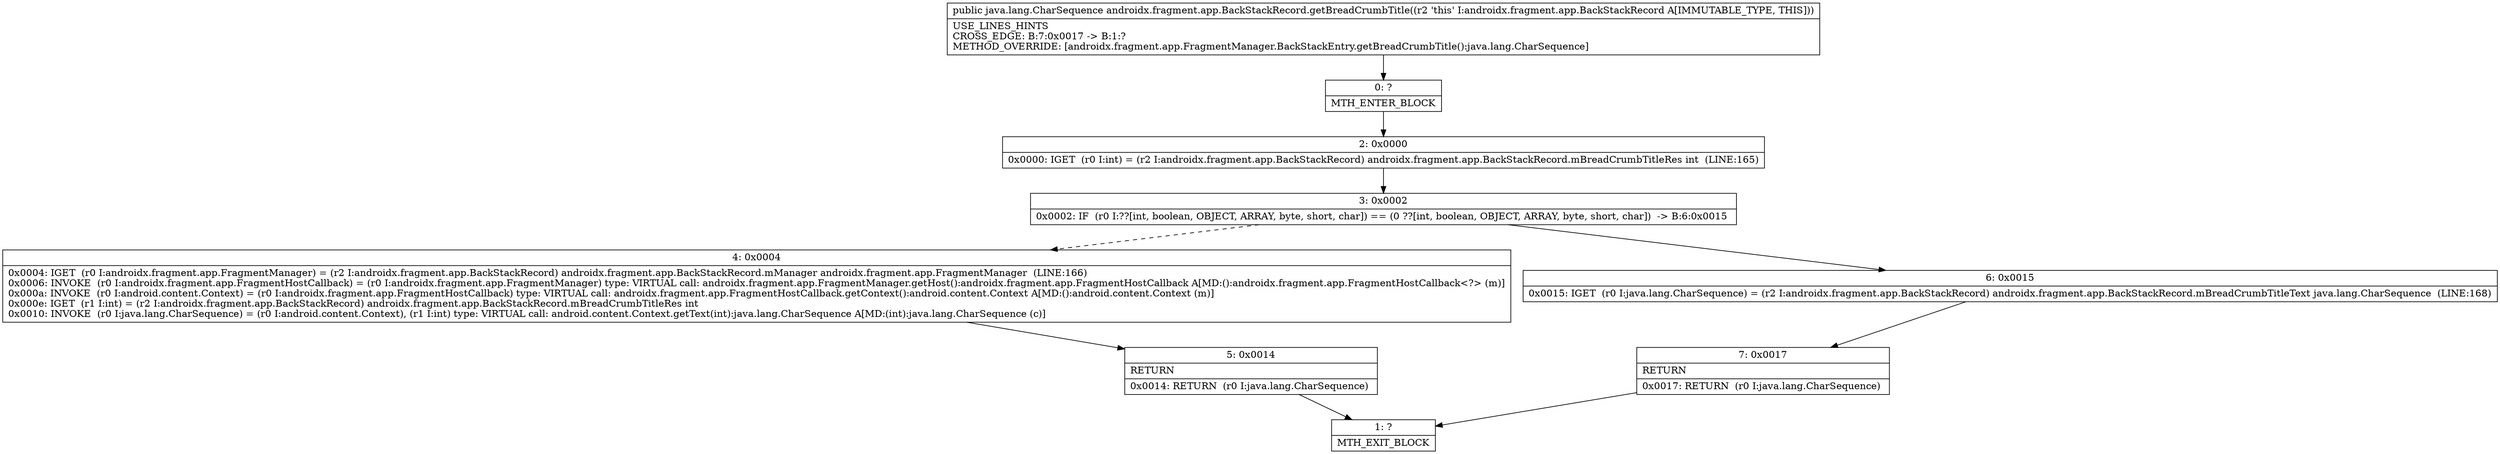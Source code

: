 digraph "CFG forandroidx.fragment.app.BackStackRecord.getBreadCrumbTitle()Ljava\/lang\/CharSequence;" {
Node_0 [shape=record,label="{0\:\ ?|MTH_ENTER_BLOCK\l}"];
Node_2 [shape=record,label="{2\:\ 0x0000|0x0000: IGET  (r0 I:int) = (r2 I:androidx.fragment.app.BackStackRecord) androidx.fragment.app.BackStackRecord.mBreadCrumbTitleRes int  (LINE:165)\l}"];
Node_3 [shape=record,label="{3\:\ 0x0002|0x0002: IF  (r0 I:??[int, boolean, OBJECT, ARRAY, byte, short, char]) == (0 ??[int, boolean, OBJECT, ARRAY, byte, short, char])  \-\> B:6:0x0015 \l}"];
Node_4 [shape=record,label="{4\:\ 0x0004|0x0004: IGET  (r0 I:androidx.fragment.app.FragmentManager) = (r2 I:androidx.fragment.app.BackStackRecord) androidx.fragment.app.BackStackRecord.mManager androidx.fragment.app.FragmentManager  (LINE:166)\l0x0006: INVOKE  (r0 I:androidx.fragment.app.FragmentHostCallback) = (r0 I:androidx.fragment.app.FragmentManager) type: VIRTUAL call: androidx.fragment.app.FragmentManager.getHost():androidx.fragment.app.FragmentHostCallback A[MD:():androidx.fragment.app.FragmentHostCallback\<?\> (m)]\l0x000a: INVOKE  (r0 I:android.content.Context) = (r0 I:androidx.fragment.app.FragmentHostCallback) type: VIRTUAL call: androidx.fragment.app.FragmentHostCallback.getContext():android.content.Context A[MD:():android.content.Context (m)]\l0x000e: IGET  (r1 I:int) = (r2 I:androidx.fragment.app.BackStackRecord) androidx.fragment.app.BackStackRecord.mBreadCrumbTitleRes int \l0x0010: INVOKE  (r0 I:java.lang.CharSequence) = (r0 I:android.content.Context), (r1 I:int) type: VIRTUAL call: android.content.Context.getText(int):java.lang.CharSequence A[MD:(int):java.lang.CharSequence (c)]\l}"];
Node_5 [shape=record,label="{5\:\ 0x0014|RETURN\l|0x0014: RETURN  (r0 I:java.lang.CharSequence) \l}"];
Node_1 [shape=record,label="{1\:\ ?|MTH_EXIT_BLOCK\l}"];
Node_6 [shape=record,label="{6\:\ 0x0015|0x0015: IGET  (r0 I:java.lang.CharSequence) = (r2 I:androidx.fragment.app.BackStackRecord) androidx.fragment.app.BackStackRecord.mBreadCrumbTitleText java.lang.CharSequence  (LINE:168)\l}"];
Node_7 [shape=record,label="{7\:\ 0x0017|RETURN\l|0x0017: RETURN  (r0 I:java.lang.CharSequence) \l}"];
MethodNode[shape=record,label="{public java.lang.CharSequence androidx.fragment.app.BackStackRecord.getBreadCrumbTitle((r2 'this' I:androidx.fragment.app.BackStackRecord A[IMMUTABLE_TYPE, THIS]))  | USE_LINES_HINTS\lCROSS_EDGE: B:7:0x0017 \-\> B:1:?\lMETHOD_OVERRIDE: [androidx.fragment.app.FragmentManager.BackStackEntry.getBreadCrumbTitle():java.lang.CharSequence]\l}"];
MethodNode -> Node_0;Node_0 -> Node_2;
Node_2 -> Node_3;
Node_3 -> Node_4[style=dashed];
Node_3 -> Node_6;
Node_4 -> Node_5;
Node_5 -> Node_1;
Node_6 -> Node_7;
Node_7 -> Node_1;
}

